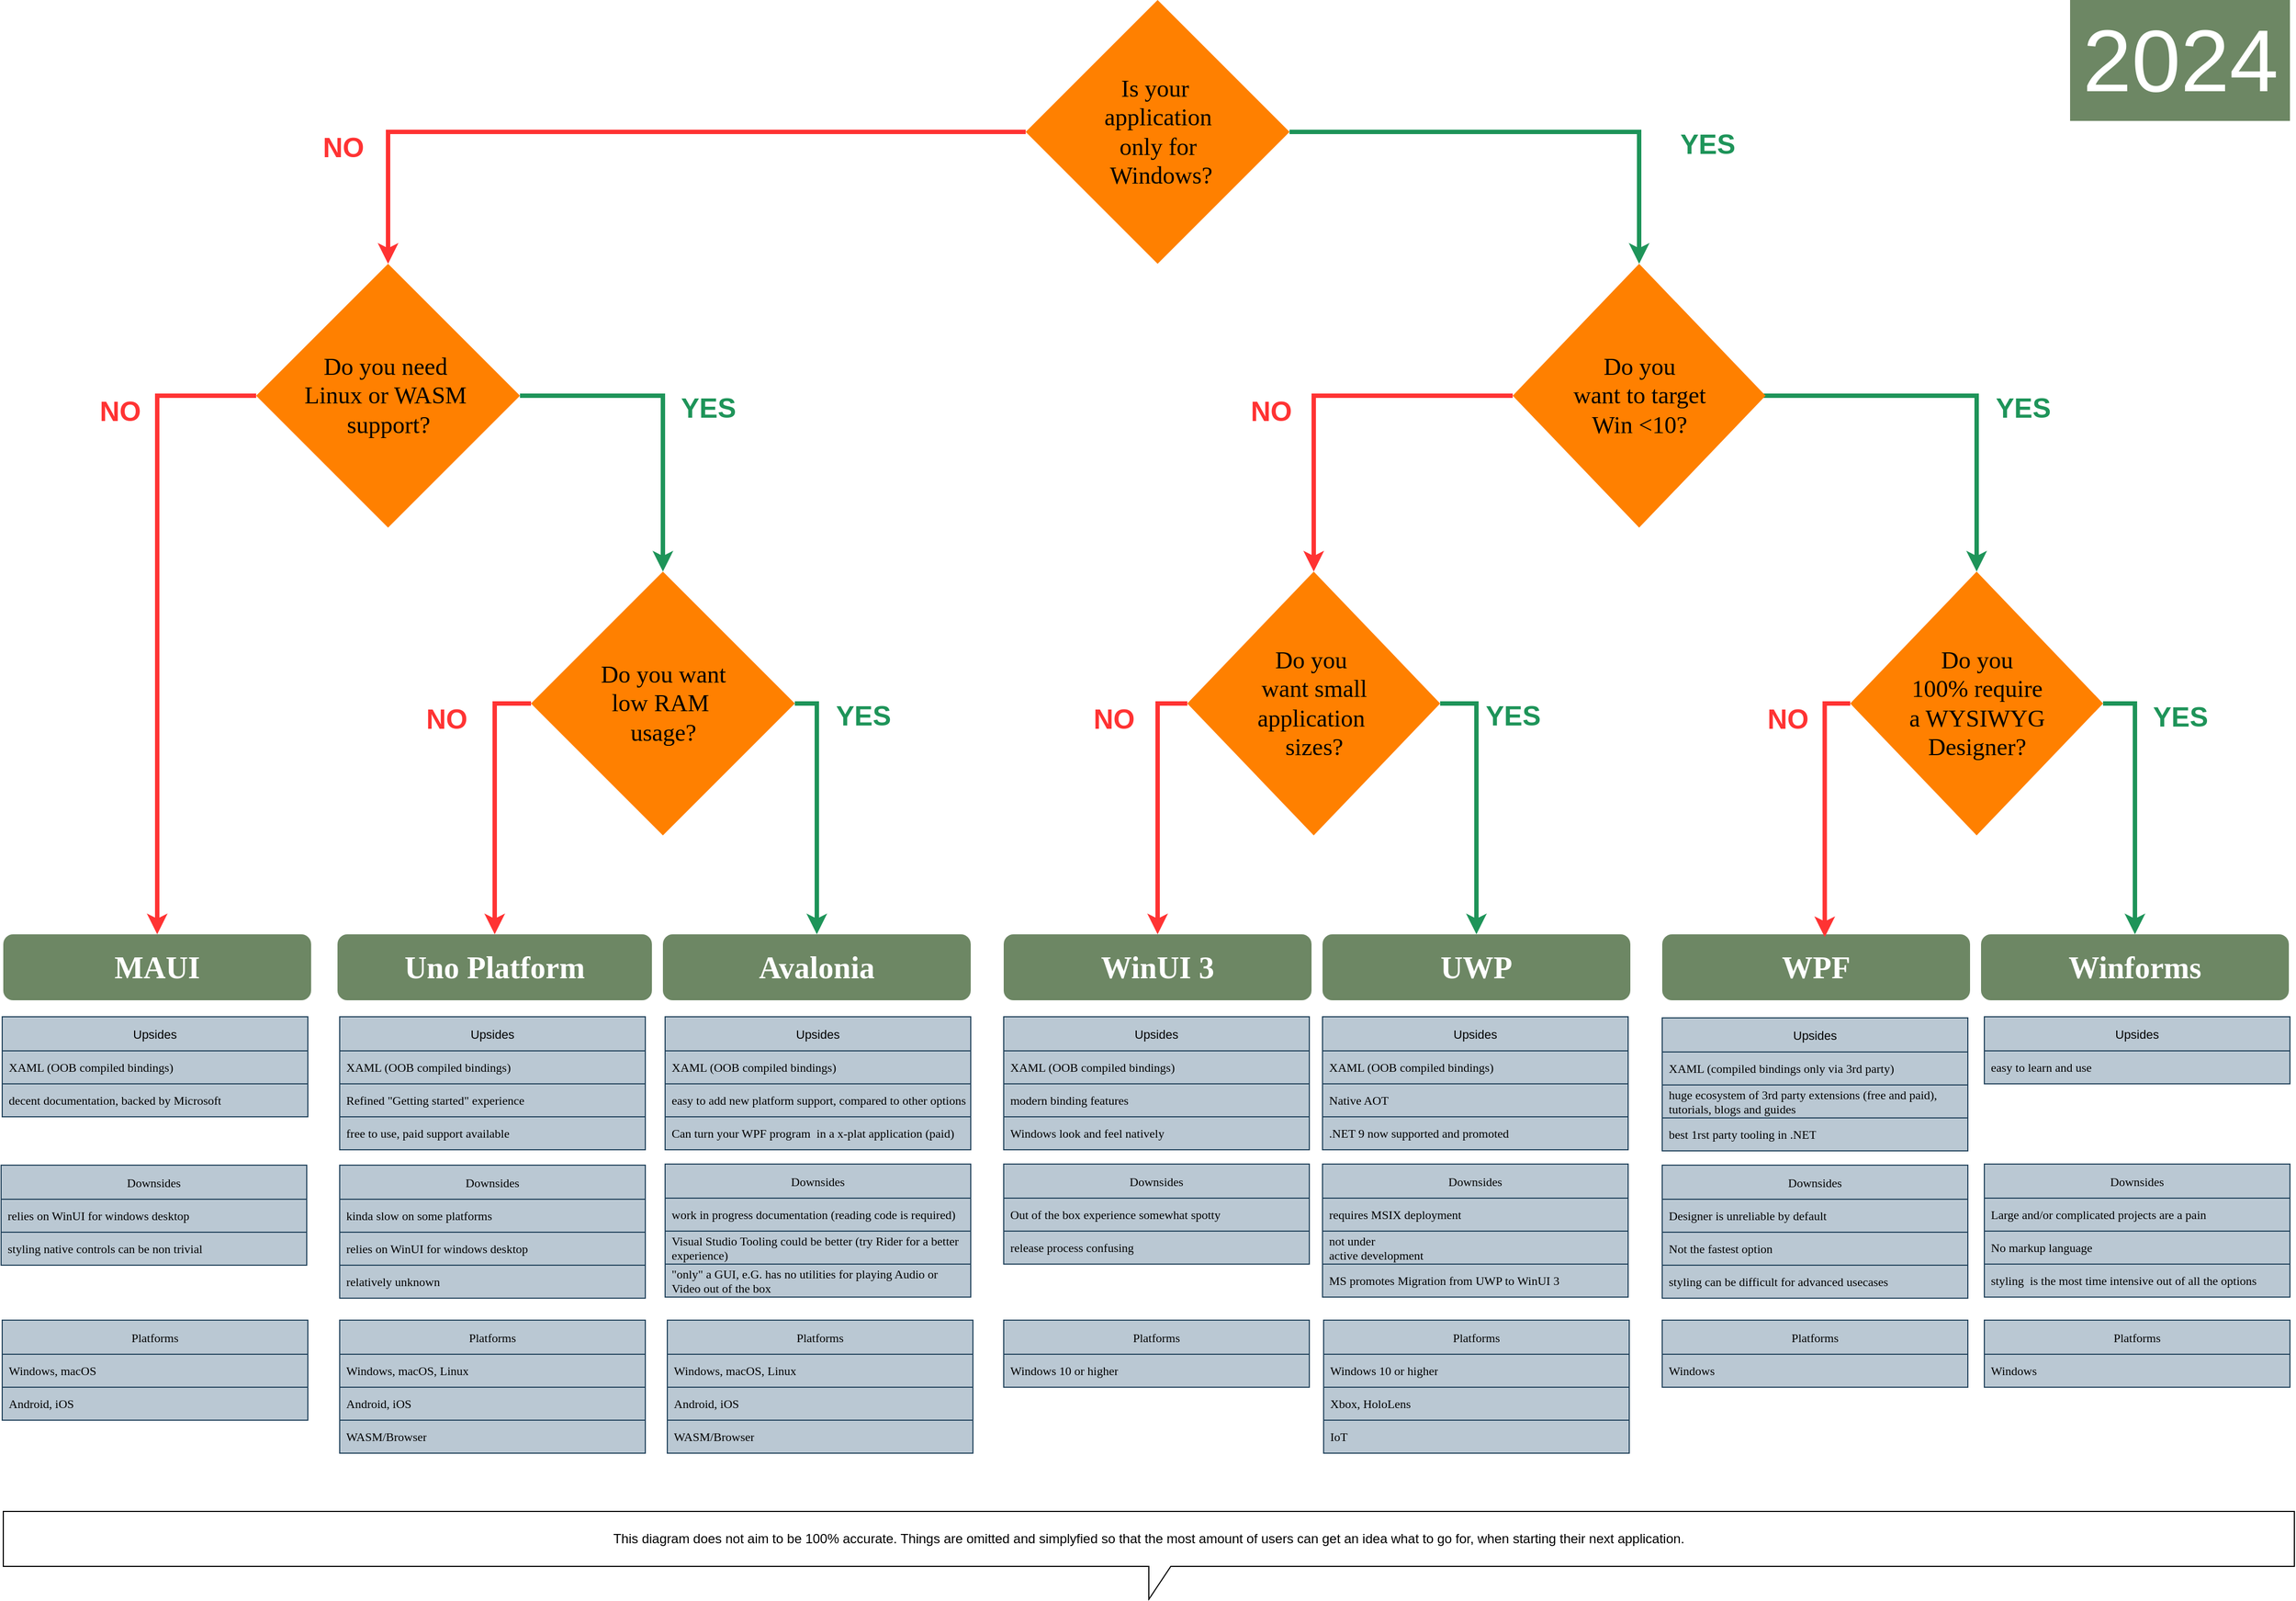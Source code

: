 <mxfile version="26.0.8">
  <diagram name="Page-1" id="c7558073-3199-34d8-9f00-42111426c3f3">
    <mxGraphModel dx="4649" dy="2638" grid="0" gridSize="10" guides="1" tooltips="1" connect="1" arrows="1" fold="1" page="1" pageScale="1" pageWidth="2336" pageHeight="1654" background="none" math="0" shadow="0">
      <root>
        <mxCell id="0" />
        <mxCell id="1" parent="0" />
        <mxCell id="wTMIAIhLb1rDDaJ3WAzP-104" style="edgeStyle=orthogonalEdgeStyle;rounded=0;orthogonalLoop=1;jettySize=auto;html=1;entryX=0.5;entryY=0;entryDx=0;entryDy=0;exitX=0;exitY=0.5;exitDx=0;exitDy=0;strokeColor=#FF3333;strokeWidth=4;align=center;verticalAlign=middle;fontFamily=Helvetica;fontSize=11;fontColor=default;labelBackgroundColor=default;endArrow=classic;fillColor=#cdeb8b;" parent="1" source="wTMIAIhLb1rDDaJ3WAzP-115" target="wTMIAIhLb1rDDaJ3WAzP-114" edge="1">
          <mxGeometry relative="1" as="geometry">
            <mxPoint x="439.5" y="50.0" as="sourcePoint" />
            <mxPoint x="168.52" y="79.82" as="targetPoint" />
          </mxGeometry>
        </mxCell>
        <mxCell id="wTMIAIhLb1rDDaJ3WAzP-105" style="edgeStyle=orthogonalEdgeStyle;rounded=0;orthogonalLoop=1;jettySize=auto;html=1;entryX=0.5;entryY=0;entryDx=0;entryDy=0;exitX=1;exitY=0.5;exitDx=0;exitDy=0;strokeColor=#1E9459;strokeWidth=4;align=center;verticalAlign=middle;fontFamily=Helvetica;fontSize=11;fontColor=default;labelBackgroundColor=default;endArrow=classic;fillColor=#cdeb8b;" parent="1" source="wTMIAIhLb1rDDaJ3WAzP-115" target="wTMIAIhLb1rDDaJ3WAzP-113" edge="1">
          <mxGeometry relative="1" as="geometry">
            <mxPoint x="720" y="50.0" as="sourcePoint" />
            <mxPoint x="980" y="80" as="targetPoint" />
          </mxGeometry>
        </mxCell>
        <mxCell id="wTMIAIhLb1rDDaJ3WAzP-106" value="MAUI" style="rounded=1;whiteSpace=wrap;html=1;fillColor=#6d8764;strokeColor=none;fontColor=#FFFFFF;fontFamily=Verdana;fontStyle=1;fontSize=28;" parent="1" vertex="1">
          <mxGeometry x="-160" y="810" width="280" height="60" as="geometry" />
        </mxCell>
        <mxCell id="wTMIAIhLb1rDDaJ3WAzP-107" value="Winforms" style="rounded=1;whiteSpace=wrap;html=1;fillColor=#6d8764;strokeColor=none;fontColor=#ffffff;fontFamily=Verdana;fontStyle=1;fontSize=28;" parent="1" vertex="1">
          <mxGeometry x="1639" y="810" width="280" height="60" as="geometry" />
        </mxCell>
        <mxCell id="wTMIAIhLb1rDDaJ3WAzP-108" value="WPF" style="rounded=1;whiteSpace=wrap;html=1;fillColor=#6d8764;strokeColor=none;fontColor=#ffffff;fontFamily=Verdana;fontStyle=1;align=center;verticalAlign=middle;fontSize=28;" parent="1" vertex="1">
          <mxGeometry x="1349" y="810" width="280" height="60" as="geometry" />
        </mxCell>
        <mxCell id="wTMIAIhLb1rDDaJ3WAzP-109" value="UWP" style="rounded=1;whiteSpace=wrap;html=1;fillColor=#6d8764;strokeColor=none;fontColor=#ffffff;fontFamily=Verdana;fontStyle=1;fontSize=28;" parent="1" vertex="1">
          <mxGeometry x="1040" y="810" width="280" height="60" as="geometry" />
        </mxCell>
        <mxCell id="wTMIAIhLb1rDDaJ3WAzP-110" value="&lt;div style=&quot;font-size: 28px;&quot;&gt;WinUI 3&lt;/div&gt;" style="rounded=1;whiteSpace=wrap;html=1;fillColor=#6d8764;strokeColor=none;fontColor=#ffffff;fontFamily=Verdana;fontStyle=1;fontSize=28;" parent="1" vertex="1">
          <mxGeometry x="750" y="810" width="280" height="60" as="geometry" />
        </mxCell>
        <mxCell id="wTMIAIhLb1rDDaJ3WAzP-111" value="Uno Platform" style="rounded=1;whiteSpace=wrap;html=1;fillColor=#6d8764;strokeColor=none;fontColor=#ffffff;fontFamily=Verdana;fontStyle=1;fontSize=28;" parent="1" vertex="1">
          <mxGeometry x="144" y="810" width="286" height="60" as="geometry" />
        </mxCell>
        <mxCell id="wTMIAIhLb1rDDaJ3WAzP-112" value="Avalonia" style="rounded=1;whiteSpace=wrap;html=1;fillColor=#6d8764;strokeColor=none;fontColor=#ffffff;fontFamily=Verdana;fontStyle=1;align=center;verticalAlign=middle;fontSize=28;" parent="1" vertex="1">
          <mxGeometry x="440" y="810" width="280" height="60" as="geometry" />
        </mxCell>
        <mxCell id="wTMIAIhLb1rDDaJ3WAzP-119" style="edgeStyle=orthogonalEdgeStyle;rounded=0;orthogonalLoop=1;jettySize=auto;html=1;entryX=0.5;entryY=0;entryDx=0;entryDy=0;exitX=0.974;exitY=0.5;exitDx=0;exitDy=0;strokeColor=#1E9459;strokeWidth=4;align=center;verticalAlign=middle;fontFamily=Helvetica;fontSize=11;fontColor=default;labelBackgroundColor=default;endArrow=classic;fillColor=#cdeb8b;exitPerimeter=0;" parent="1" source="wTMIAIhLb1rDDaJ3WAzP-113" target="wTMIAIhLb1rDDaJ3WAzP-118" edge="1">
          <mxGeometry relative="1" as="geometry" />
        </mxCell>
        <mxCell id="wTMIAIhLb1rDDaJ3WAzP-123" style="edgeStyle=orthogonalEdgeStyle;rounded=0;orthogonalLoop=1;jettySize=auto;html=1;entryX=0.5;entryY=0;entryDx=0;entryDy=0;strokeColor=#FF3333;strokeWidth=4;align=center;verticalAlign=middle;fontFamily=Helvetica;fontSize=11;fontColor=default;labelBackgroundColor=default;endArrow=classic;fillColor=#cdeb8b;" parent="1" source="wTMIAIhLb1rDDaJ3WAzP-113" target="wTMIAIhLb1rDDaJ3WAzP-122" edge="1">
          <mxGeometry relative="1" as="geometry" />
        </mxCell>
        <mxCell id="wTMIAIhLb1rDDaJ3WAzP-113" value="Do you&lt;br&gt;&lt;div&gt;want to target&lt;/div&gt;&lt;div&gt;Win &amp;lt;10?&lt;br&gt;&lt;/div&gt;" style="rhombus;html=1;fillColor=#FF8000;fontColor=#000000;strokeColor=none;fontFamily=Verdana;labelBorderColor=none;fontSize=22;spacingBottom=0;spacingTop=0;spacingLeft=0;align=center;verticalAlign=middle;fontStyle=0;spacing=2;" parent="1" vertex="1">
          <mxGeometry x="1213" y="200" width="230" height="240" as="geometry" />
        </mxCell>
        <mxCell id="wTMIAIhLb1rDDaJ3WAzP-126" style="edgeStyle=orthogonalEdgeStyle;rounded=0;orthogonalLoop=1;jettySize=auto;html=1;exitX=0;exitY=0.5;exitDx=0;exitDy=0;strokeColor=#FF3333;strokeWidth=4;align=center;verticalAlign=middle;fontFamily=Helvetica;fontSize=11;fontColor=default;labelBackgroundColor=default;endArrow=classic;fillColor=#cdeb8b;" parent="1" source="wTMIAIhLb1rDDaJ3WAzP-114" target="wTMIAIhLb1rDDaJ3WAzP-106" edge="1">
          <mxGeometry relative="1" as="geometry" />
        </mxCell>
        <mxCell id="wTMIAIhLb1rDDaJ3WAzP-127" style="edgeStyle=orthogonalEdgeStyle;rounded=0;orthogonalLoop=1;jettySize=auto;html=1;strokeColor=#1E9459;strokeWidth=4;align=center;verticalAlign=middle;fontFamily=Helvetica;fontSize=11;fontColor=default;labelBackgroundColor=default;endArrow=classic;fillColor=#cdeb8b;" parent="1" source="wTMIAIhLb1rDDaJ3WAzP-114" target="wTMIAIhLb1rDDaJ3WAzP-116" edge="1">
          <mxGeometry relative="1" as="geometry" />
        </mxCell>
        <mxCell id="wTMIAIhLb1rDDaJ3WAzP-114" value="&lt;div&gt;Do you need&amp;nbsp;&lt;/div&gt;&lt;div&gt;Linux or WASM&amp;nbsp;&lt;/div&gt;&lt;div&gt;support?&lt;br&gt;&lt;/div&gt;" style="rhombus;html=1;fillColor=#FF8000;fontColor=#000000;strokeColor=none;fontStyle=0;fontFamily=Verdana;fontSize=22;align=center;verticalAlign=middle;spacingTop=0;spacing=2;" parent="1" vertex="1">
          <mxGeometry x="70" y="200" width="240" height="240" as="geometry" />
        </mxCell>
        <mxCell id="wTMIAIhLb1rDDaJ3WAzP-115" value="&lt;div&gt;Is your&amp;nbsp;&lt;/div&gt;&lt;div&gt;application&lt;/div&gt;&lt;div&gt; only for&lt;/div&gt;&lt;div&gt;&amp;nbsp;Windows?&lt;/div&gt;" style="rhombus;html=1;fillColor=#FF8000;strokeColor=none;fontStyle=0;fontColor=#000000;fontFamily=Verdana;fontSize=22;align=center;verticalAlign=middle;spacingTop=0;spacing=2;" parent="1" vertex="1">
          <mxGeometry x="770" y="-40" width="240" height="240" as="geometry" />
        </mxCell>
        <mxCell id="wTMIAIhLb1rDDaJ3WAzP-117" style="edgeStyle=orthogonalEdgeStyle;rounded=0;orthogonalLoop=1;jettySize=auto;html=1;exitX=1;exitY=0.5;exitDx=0;exitDy=0;fillColor=#cdeb8b;strokeColor=#1E9459;strokeWidth=4;align=center;verticalAlign=middle;fontFamily=Helvetica;fontSize=11;fontColor=default;labelBackgroundColor=default;endArrow=classic;" parent="1" source="wTMIAIhLb1rDDaJ3WAzP-116" target="wTMIAIhLb1rDDaJ3WAzP-112" edge="1">
          <mxGeometry relative="1" as="geometry" />
        </mxCell>
        <mxCell id="wTMIAIhLb1rDDaJ3WAzP-128" style="edgeStyle=orthogonalEdgeStyle;rounded=0;orthogonalLoop=1;jettySize=auto;html=1;entryX=0.5;entryY=0;entryDx=0;entryDy=0;exitX=0;exitY=0.5;exitDx=0;exitDy=0;strokeColor=#FF3333;strokeWidth=4;align=center;verticalAlign=middle;fontFamily=Helvetica;fontSize=11;fontColor=default;labelBackgroundColor=default;endArrow=classic;fillColor=#cdeb8b;" parent="1" source="wTMIAIhLb1rDDaJ3WAzP-116" target="wTMIAIhLb1rDDaJ3WAzP-111" edge="1">
          <mxGeometry relative="1" as="geometry" />
        </mxCell>
        <mxCell id="wTMIAIhLb1rDDaJ3WAzP-116" value="Do you want&lt;br&gt;&lt;div&gt;low RAM&amp;nbsp;&lt;/div&gt;&lt;div&gt;usage?&lt;/div&gt;" style="rhombus;html=1;fillColor=#FF8000;fontColor=#000000;strokeColor=none;fontStyle=0;fontFamily=Verdana;fontSize=22;spacingTop=0;align=center;verticalAlign=middle;spacing=2;" parent="1" vertex="1">
          <mxGeometry x="320" y="480" width="240" height="240" as="geometry" />
        </mxCell>
        <mxCell id="wTMIAIhLb1rDDaJ3WAzP-121" style="edgeStyle=orthogonalEdgeStyle;rounded=0;orthogonalLoop=1;jettySize=auto;html=1;entryX=0.5;entryY=0;entryDx=0;entryDy=0;exitX=1;exitY=0.5;exitDx=0;exitDy=0;strokeColor=#1E9459;strokeWidth=4;align=center;verticalAlign=middle;fontFamily=Helvetica;fontSize=11;fontColor=default;labelBackgroundColor=default;endArrow=classic;fillColor=#cdeb8b;" parent="1" source="wTMIAIhLb1rDDaJ3WAzP-118" target="wTMIAIhLb1rDDaJ3WAzP-107" edge="1">
          <mxGeometry relative="1" as="geometry" />
        </mxCell>
        <mxCell id="wTMIAIhLb1rDDaJ3WAzP-133" value="YES" style="edgeLabel;html=1;align=center;verticalAlign=middle;resizable=0;points=[];fontFamily=Helvetica;fontSize=25;fontColor=#1e9459;labelBackgroundColor=none;fontStyle=1;" parent="wTMIAIhLb1rDDaJ3WAzP-121" vertex="1" connectable="0">
          <mxGeometry x="-0.236" y="1" relative="1" as="geometry">
            <mxPoint x="40" y="-52" as="offset" />
          </mxGeometry>
        </mxCell>
        <mxCell id="wTMIAIhLb1rDDaJ3WAzP-118" value="Do you&lt;br&gt;100% require&lt;br&gt;a WYSIWYG&lt;br&gt;Designer?" style="rhombus;html=1;fillColor=#FF8000;fontColor=#000000;strokeColor=none;fontStyle=0;fontFamily=Verdana;fontSize=22;horizontal=1;spacing=2;spacingTop=0;align=center;verticalAlign=middle;" parent="1" vertex="1">
          <mxGeometry x="1520" y="480" width="230" height="240" as="geometry" />
        </mxCell>
        <mxCell id="wTMIAIhLb1rDDaJ3WAzP-120" style="edgeStyle=orthogonalEdgeStyle;rounded=0;orthogonalLoop=1;jettySize=auto;html=1;entryX=0.528;entryY=0.042;entryDx=0;entryDy=0;entryPerimeter=0;exitX=0;exitY=0.5;exitDx=0;exitDy=0;strokeColor=#FF3333;strokeWidth=4;align=center;verticalAlign=middle;fontFamily=Helvetica;fontSize=11;fontColor=default;labelBackgroundColor=default;endArrow=classic;fillColor=#cdeb8b;" parent="1" source="wTMIAIhLb1rDDaJ3WAzP-118" target="wTMIAIhLb1rDDaJ3WAzP-108" edge="1">
          <mxGeometry relative="1" as="geometry" />
        </mxCell>
        <mxCell id="wTMIAIhLb1rDDaJ3WAzP-125" style="edgeStyle=orthogonalEdgeStyle;rounded=0;orthogonalLoop=1;jettySize=auto;html=1;entryX=0.5;entryY=0;entryDx=0;entryDy=0;exitX=1;exitY=0.5;exitDx=0;exitDy=0;strokeColor=#1E9459;strokeWidth=4;align=center;verticalAlign=middle;fontFamily=Helvetica;fontSize=11;fontColor=default;labelBackgroundColor=default;endArrow=classic;fillColor=#cdeb8b;" parent="1" source="wTMIAIhLb1rDDaJ3WAzP-122" target="wTMIAIhLb1rDDaJ3WAzP-109" edge="1">
          <mxGeometry relative="1" as="geometry" />
        </mxCell>
        <mxCell id="wTMIAIhLb1rDDaJ3WAzP-129" style="edgeStyle=orthogonalEdgeStyle;rounded=0;orthogonalLoop=1;jettySize=auto;html=1;entryX=0.5;entryY=0;entryDx=0;entryDy=0;exitX=0;exitY=0.5;exitDx=0;exitDy=0;strokeColor=#FF3333;strokeWidth=4;align=center;verticalAlign=middle;fontFamily=Helvetica;fontSize=11;fontColor=default;labelBackgroundColor=default;endArrow=classic;fillColor=#cdeb8b;" parent="1" source="wTMIAIhLb1rDDaJ3WAzP-122" target="wTMIAIhLb1rDDaJ3WAzP-110" edge="1">
          <mxGeometry relative="1" as="geometry" />
        </mxCell>
        <mxCell id="wTMIAIhLb1rDDaJ3WAzP-122" value="&lt;div&gt;Do you&amp;nbsp;&lt;/div&gt;&lt;div&gt;want small &lt;/div&gt;&lt;div&gt;application&amp;nbsp;&lt;/div&gt;&lt;div&gt;sizes?&lt;/div&gt;" style="rhombus;html=1;fillColor=#FF8000;fontColor=#000000;strokeColor=none;fontStyle=0;fontFamily=Verdana;fontSize=22;align=center;verticalAlign=middle;spacingTop=0;spacing=2;" parent="1" vertex="1">
          <mxGeometry x="917" y="480" width="230" height="240" as="geometry" />
        </mxCell>
        <mxCell id="wTMIAIhLb1rDDaJ3WAzP-140" value="Upsides" style="swimlane;fontStyle=0;childLayout=stackLayout;horizontal=1;startSize=31;horizontalStack=0;resizeParent=1;resizeParentMax=0;resizeLast=0;collapsible=1;marginBottom=0;whiteSpace=wrap;html=1;fontFamily=Helvetica;fontSize=11;labelBackgroundColor=none;fillColor=#bac8d3;strokeColor=#23445d;" parent="1" vertex="1">
          <mxGeometry x="1349" y="886" width="278" height="121" as="geometry">
            <mxRectangle x="750" y="886" width="74" height="30" as="alternateBounds" />
          </mxGeometry>
        </mxCell>
        <mxCell id="wTMIAIhLb1rDDaJ3WAzP-141" value="XAML (compiled bindings only via 3rd party)" style="text;strokeColor=#23445d;fillColor=#bac8d3;align=left;verticalAlign=middle;spacingLeft=4;spacingRight=4;overflow=hidden;points=[[0,0.5],[1,0.5]];portConstraint=eastwest;rotatable=0;whiteSpace=wrap;html=1;fontFamily=Verdana;fontSize=11;labelBackgroundColor=none;" parent="wTMIAIhLb1rDDaJ3WAzP-140" vertex="1">
          <mxGeometry y="31" width="278" height="30" as="geometry" />
        </mxCell>
        <mxCell id="wTMIAIhLb1rDDaJ3WAzP-142" value="huge ecosystem of 3rd party extensions (free and paid), tutorials, blogs and guides" style="text;strokeColor=#23445d;fillColor=#bac8d3;align=left;verticalAlign=middle;spacingLeft=4;spacingRight=4;overflow=hidden;points=[[0,0.5],[1,0.5]];portConstraint=eastwest;rotatable=0;whiteSpace=wrap;html=1;fontFamily=Verdana;fontSize=11;labelBackgroundColor=none;" parent="wTMIAIhLb1rDDaJ3WAzP-140" vertex="1">
          <mxGeometry y="61" width="278" height="30" as="geometry" />
        </mxCell>
        <mxCell id="wTMIAIhLb1rDDaJ3WAzP-143" value="best 1rst party tooling in .NET" style="text;strokeColor=#23445d;fillColor=#bac8d3;align=left;verticalAlign=middle;spacingLeft=4;spacingRight=4;overflow=hidden;points=[[0,0.5],[1,0.5]];portConstraint=eastwest;rotatable=0;whiteSpace=wrap;html=1;fontFamily=Verdana;fontSize=11;labelBackgroundColor=none;" parent="wTMIAIhLb1rDDaJ3WAzP-140" vertex="1">
          <mxGeometry y="91" width="278" height="30" as="geometry" />
        </mxCell>
        <mxCell id="wTMIAIhLb1rDDaJ3WAzP-145" value="Downsides" style="swimlane;fontStyle=0;childLayout=stackLayout;horizontal=1;startSize=31;horizontalStack=0;resizeParent=1;resizeParentMax=0;resizeLast=0;collapsible=1;marginBottom=0;whiteSpace=wrap;html=1;fontFamily=Verdana;fontSize=11;labelBackgroundColor=none;fillColor=#bac8d3;strokeColor=#23445d;" parent="1" vertex="1">
          <mxGeometry x="1349" y="1020" width="278" height="121" as="geometry">
            <mxRectangle x="750" y="886" width="74" height="30" as="alternateBounds" />
          </mxGeometry>
        </mxCell>
        <mxCell id="wTMIAIhLb1rDDaJ3WAzP-146" value="Designer is unreliable by default" style="text;strokeColor=#23445d;fillColor=#bac8d3;align=left;verticalAlign=middle;spacingLeft=4;spacingRight=4;overflow=hidden;points=[[0,0.5],[1,0.5]];portConstraint=eastwest;rotatable=0;whiteSpace=wrap;html=1;fontFamily=Verdana;fontSize=11;labelBackgroundColor=none;" parent="wTMIAIhLb1rDDaJ3WAzP-145" vertex="1">
          <mxGeometry y="31" width="278" height="30" as="geometry" />
        </mxCell>
        <mxCell id="wTMIAIhLb1rDDaJ3WAzP-147" value="Not the fastest option" style="text;strokeColor=#23445d;fillColor=#bac8d3;align=left;verticalAlign=middle;spacingLeft=4;spacingRight=4;overflow=hidden;points=[[0,0.5],[1,0.5]];portConstraint=eastwest;rotatable=0;whiteSpace=wrap;html=1;fontFamily=Verdana;fontSize=11;labelBackgroundColor=none;" parent="wTMIAIhLb1rDDaJ3WAzP-145" vertex="1">
          <mxGeometry y="61" width="278" height="30" as="geometry" />
        </mxCell>
        <mxCell id="wTMIAIhLb1rDDaJ3WAzP-148" value="styling can be difficult for advanced usecases" style="text;strokeColor=#23445d;fillColor=#bac8d3;align=left;verticalAlign=middle;spacingLeft=4;spacingRight=4;overflow=hidden;points=[[0,0.5],[1,0.5]];portConstraint=eastwest;rotatable=0;whiteSpace=wrap;html=1;fontFamily=Verdana;fontSize=11;labelBackgroundColor=none;" parent="wTMIAIhLb1rDDaJ3WAzP-145" vertex="1">
          <mxGeometry y="91" width="278" height="30" as="geometry" />
        </mxCell>
        <mxCell id="wTMIAIhLb1rDDaJ3WAzP-149" value="Upsides" style="swimlane;fontStyle=0;childLayout=stackLayout;horizontal=1;startSize=31;horizontalStack=0;resizeParent=1;resizeParentMax=0;resizeLast=0;collapsible=1;marginBottom=0;whiteSpace=wrap;html=1;fontFamily=Helvetica;fontSize=11;labelBackgroundColor=none;fillColor=#bac8d3;strokeColor=#23445d;" parent="1" vertex="1">
          <mxGeometry x="1642" y="885" width="278" height="61" as="geometry">
            <mxRectangle x="750" y="886" width="74" height="30" as="alternateBounds" />
          </mxGeometry>
        </mxCell>
        <mxCell id="wTMIAIhLb1rDDaJ3WAzP-150" value="easy to learn and use" style="text;strokeColor=#23445d;fillColor=#bac8d3;align=left;verticalAlign=middle;spacingLeft=4;spacingRight=4;overflow=hidden;points=[[0,0.5],[1,0.5]];portConstraint=eastwest;rotatable=0;whiteSpace=wrap;html=1;fontFamily=Verdana;fontSize=11;labelBackgroundColor=none;" parent="wTMIAIhLb1rDDaJ3WAzP-149" vertex="1">
          <mxGeometry y="31" width="278" height="30" as="geometry" />
        </mxCell>
        <mxCell id="wTMIAIhLb1rDDaJ3WAzP-153" value="Downsides" style="swimlane;fontStyle=0;childLayout=stackLayout;horizontal=1;startSize=31;horizontalStack=0;resizeParent=1;resizeParentMax=0;resizeLast=0;collapsible=1;marginBottom=0;whiteSpace=wrap;html=1;fontFamily=Verdana;fontSize=11;labelBackgroundColor=none;fillColor=#bac8d3;strokeColor=#23445d;" parent="1" vertex="1">
          <mxGeometry x="1642" y="1019" width="278" height="121" as="geometry">
            <mxRectangle x="750" y="886" width="74" height="30" as="alternateBounds" />
          </mxGeometry>
        </mxCell>
        <mxCell id="wTMIAIhLb1rDDaJ3WAzP-154" value="Large and/or complicated projects are a pain" style="text;strokeColor=#23445d;fillColor=#bac8d3;align=left;verticalAlign=middle;spacingLeft=4;spacingRight=4;overflow=hidden;points=[[0,0.5],[1,0.5]];portConstraint=eastwest;rotatable=0;whiteSpace=wrap;html=1;fontFamily=Verdana;fontSize=11;labelBackgroundColor=none;" parent="wTMIAIhLb1rDDaJ3WAzP-153" vertex="1">
          <mxGeometry y="31" width="278" height="30" as="geometry" />
        </mxCell>
        <mxCell id="wTMIAIhLb1rDDaJ3WAzP-155" value="No markup language" style="text;strokeColor=#23445d;fillColor=#bac8d3;align=left;verticalAlign=middle;spacingLeft=4;spacingRight=4;overflow=hidden;points=[[0,0.5],[1,0.5]];portConstraint=eastwest;rotatable=0;whiteSpace=wrap;html=1;fontFamily=Verdana;fontSize=11;labelBackgroundColor=none;" parent="wTMIAIhLb1rDDaJ3WAzP-153" vertex="1">
          <mxGeometry y="61" width="278" height="30" as="geometry" />
        </mxCell>
        <mxCell id="wTMIAIhLb1rDDaJ3WAzP-156" value="styling&amp;nbsp; is the most time intensive out of all the options" style="text;strokeColor=#23445d;fillColor=#bac8d3;align=left;verticalAlign=middle;spacingLeft=4;spacingRight=4;overflow=hidden;points=[[0,0.5],[1,0.5]];portConstraint=eastwest;rotatable=0;whiteSpace=wrap;html=1;fontFamily=Verdana;fontSize=11;labelBackgroundColor=none;" parent="wTMIAIhLb1rDDaJ3WAzP-153" vertex="1">
          <mxGeometry y="91" width="278" height="30" as="geometry" />
        </mxCell>
        <mxCell id="wTMIAIhLb1rDDaJ3WAzP-157" value="Upsides" style="swimlane;fontStyle=0;childLayout=stackLayout;horizontal=1;startSize=31;horizontalStack=0;resizeParent=1;resizeParentMax=0;resizeLast=0;collapsible=1;marginBottom=0;whiteSpace=wrap;html=1;fontFamily=Helvetica;fontSize=11;labelBackgroundColor=none;fillColor=#bac8d3;strokeColor=#23445d;" parent="1" vertex="1">
          <mxGeometry x="-161" y="885" width="278" height="91" as="geometry">
            <mxRectangle x="750" y="886" width="74" height="30" as="alternateBounds" />
          </mxGeometry>
        </mxCell>
        <mxCell id="wTMIAIhLb1rDDaJ3WAzP-158" value="XAML (OOB compiled bindings)" style="text;strokeColor=#23445d;fillColor=#bac8d3;align=left;verticalAlign=middle;spacingLeft=4;spacingRight=4;overflow=hidden;points=[[0,0.5],[1,0.5]];portConstraint=eastwest;rotatable=0;whiteSpace=wrap;html=1;fontFamily=Verdana;fontSize=11;labelBackgroundColor=none;" parent="wTMIAIhLb1rDDaJ3WAzP-157" vertex="1">
          <mxGeometry y="31" width="278" height="30" as="geometry" />
        </mxCell>
        <mxCell id="wTMIAIhLb1rDDaJ3WAzP-159" value="decent documentation, backed by Microsoft" style="text;strokeColor=#23445d;fillColor=#bac8d3;align=left;verticalAlign=middle;spacingLeft=4;spacingRight=4;overflow=hidden;points=[[0,0.5],[1,0.5]];portConstraint=eastwest;rotatable=0;whiteSpace=wrap;html=1;fontFamily=Verdana;fontSize=11;labelBackgroundColor=none;" parent="wTMIAIhLb1rDDaJ3WAzP-157" vertex="1">
          <mxGeometry y="61" width="278" height="30" as="geometry" />
        </mxCell>
        <mxCell id="wTMIAIhLb1rDDaJ3WAzP-161" value="Downsides" style="swimlane;fontStyle=0;childLayout=stackLayout;horizontal=1;startSize=31;horizontalStack=0;resizeParent=1;resizeParentMax=0;resizeLast=0;collapsible=1;marginBottom=0;whiteSpace=wrap;html=1;fontFamily=Verdana;fontSize=11;labelBackgroundColor=none;fillColor=#bac8d3;strokeColor=#23445d;" parent="1" vertex="1">
          <mxGeometry x="-162" y="1020" width="278" height="91" as="geometry">
            <mxRectangle x="750" y="886" width="74" height="30" as="alternateBounds" />
          </mxGeometry>
        </mxCell>
        <mxCell id="wTMIAIhLb1rDDaJ3WAzP-162" value="relies on WinUI for windows desktop" style="text;strokeColor=#23445d;fillColor=#bac8d3;align=left;verticalAlign=middle;spacingLeft=4;spacingRight=4;overflow=hidden;points=[[0,0.5],[1,0.5]];portConstraint=eastwest;rotatable=0;whiteSpace=wrap;html=1;fontFamily=Verdana;fontSize=11;labelBackgroundColor=none;" parent="wTMIAIhLb1rDDaJ3WAzP-161" vertex="1">
          <mxGeometry y="31" width="278" height="30" as="geometry" />
        </mxCell>
        <mxCell id="wTMIAIhLb1rDDaJ3WAzP-163" value="styling native controls can be non trivial" style="text;strokeColor=#23445d;fillColor=#bac8d3;align=left;verticalAlign=middle;spacingLeft=4;spacingRight=4;overflow=hidden;points=[[0,0.5],[1,0.5]];portConstraint=eastwest;rotatable=0;whiteSpace=wrap;html=1;fontFamily=Verdana;fontSize=11;labelBackgroundColor=none;" parent="wTMIAIhLb1rDDaJ3WAzP-161" vertex="1">
          <mxGeometry y="61" width="278" height="30" as="geometry" />
        </mxCell>
        <mxCell id="wTMIAIhLb1rDDaJ3WAzP-165" value="Upsides" style="swimlane;fontStyle=0;childLayout=stackLayout;horizontal=1;startSize=31;horizontalStack=0;resizeParent=1;resizeParentMax=0;resizeLast=0;collapsible=1;marginBottom=0;whiteSpace=wrap;html=1;fontFamily=Helvetica;fontSize=11;labelBackgroundColor=none;fillColor=#bac8d3;strokeColor=#23445d;" parent="1" vertex="1">
          <mxGeometry x="146" y="885" width="278" height="121" as="geometry">
            <mxRectangle x="750" y="886" width="74" height="30" as="alternateBounds" />
          </mxGeometry>
        </mxCell>
        <mxCell id="wTMIAIhLb1rDDaJ3WAzP-166" value="XAML (OOB compiled bindings)" style="text;strokeColor=#23445d;fillColor=#bac8d3;align=left;verticalAlign=middle;spacingLeft=4;spacingRight=4;overflow=hidden;points=[[0,0.5],[1,0.5]];portConstraint=eastwest;rotatable=0;whiteSpace=wrap;html=1;fontFamily=Verdana;fontSize=11;labelBackgroundColor=none;" parent="wTMIAIhLb1rDDaJ3WAzP-165" vertex="1">
          <mxGeometry y="31" width="278" height="30" as="geometry" />
        </mxCell>
        <mxCell id="ISvKkOD4mDOg9t0SeC71-9" value="Refined &quot;Getting started&quot; experience" style="text;strokeColor=#23445d;fillColor=#bac8d3;align=left;verticalAlign=middle;spacingLeft=4;spacingRight=4;overflow=hidden;points=[[0,0.5],[1,0.5]];portConstraint=eastwest;rotatable=0;whiteSpace=wrap;html=1;fontFamily=Verdana;fontSize=11;labelBackgroundColor=none;" parent="wTMIAIhLb1rDDaJ3WAzP-165" vertex="1">
          <mxGeometry y="61" width="278" height="30" as="geometry" />
        </mxCell>
        <mxCell id="wTMIAIhLb1rDDaJ3WAzP-167" value="free to use, paid support available" style="text;strokeColor=#23445d;fillColor=#bac8d3;align=left;verticalAlign=middle;spacingLeft=4;spacingRight=4;overflow=hidden;points=[[0,0.5],[1,0.5]];portConstraint=eastwest;rotatable=0;whiteSpace=wrap;html=1;fontFamily=Verdana;fontSize=11;labelBackgroundColor=none;" parent="wTMIAIhLb1rDDaJ3WAzP-165" vertex="1">
          <mxGeometry y="91" width="278" height="30" as="geometry" />
        </mxCell>
        <mxCell id="wTMIAIhLb1rDDaJ3WAzP-173" value="Upsides" style="swimlane;fontStyle=0;childLayout=stackLayout;horizontal=1;startSize=31;horizontalStack=0;resizeParent=1;resizeParentMax=0;resizeLast=0;collapsible=1;marginBottom=0;whiteSpace=wrap;html=1;fontFamily=Helvetica;fontSize=11;labelBackgroundColor=none;fillColor=#bac8d3;strokeColor=#23445d;" parent="1" vertex="1">
          <mxGeometry x="442" y="885" width="278" height="121" as="geometry">
            <mxRectangle x="750" y="886" width="74" height="30" as="alternateBounds" />
          </mxGeometry>
        </mxCell>
        <mxCell id="wTMIAIhLb1rDDaJ3WAzP-174" value="XAML (OOB compiled bindings)" style="text;strokeColor=#23445d;fillColor=#bac8d3;align=left;verticalAlign=middle;spacingLeft=4;spacingRight=4;overflow=hidden;points=[[0,0.5],[1,0.5]];portConstraint=eastwest;rotatable=0;whiteSpace=wrap;html=1;fontFamily=Verdana;fontSize=11;labelBackgroundColor=none;" parent="wTMIAIhLb1rDDaJ3WAzP-173" vertex="1">
          <mxGeometry y="31" width="278" height="30" as="geometry" />
        </mxCell>
        <mxCell id="wTMIAIhLb1rDDaJ3WAzP-175" value="easy to add new platform support, compared to other options" style="text;strokeColor=#23445d;fillColor=#bac8d3;align=left;verticalAlign=middle;spacingLeft=4;spacingRight=4;overflow=hidden;points=[[0,0.5],[1,0.5]];portConstraint=eastwest;rotatable=0;whiteSpace=wrap;html=1;fontFamily=Verdana;fontSize=11;labelBackgroundColor=none;" parent="wTMIAIhLb1rDDaJ3WAzP-173" vertex="1">
          <mxGeometry y="61" width="278" height="30" as="geometry" />
        </mxCell>
        <mxCell id="wTMIAIhLb1rDDaJ3WAzP-176" value="Can turn your WPF program&amp;nbsp; in a x-plat application (paid)" style="text;strokeColor=#23445d;fillColor=#bac8d3;align=left;verticalAlign=middle;spacingLeft=4;spacingRight=4;overflow=hidden;points=[[0,0.5],[1,0.5]];portConstraint=eastwest;rotatable=0;whiteSpace=wrap;html=1;fontFamily=Verdana;fontSize=11;labelBackgroundColor=none;" parent="wTMIAIhLb1rDDaJ3WAzP-173" vertex="1">
          <mxGeometry y="91" width="278" height="30" as="geometry" />
        </mxCell>
        <mxCell id="wTMIAIhLb1rDDaJ3WAzP-177" value="Downsides" style="swimlane;fontStyle=0;childLayout=stackLayout;horizontal=1;startSize=31;horizontalStack=0;resizeParent=1;resizeParentMax=0;resizeLast=0;collapsible=1;marginBottom=0;whiteSpace=wrap;html=1;fontFamily=Verdana;fontSize=11;labelBackgroundColor=none;fillColor=#bac8d3;strokeColor=#23445d;" parent="1" vertex="1">
          <mxGeometry x="442" y="1019" width="278" height="121" as="geometry">
            <mxRectangle x="750" y="886" width="74" height="30" as="alternateBounds" />
          </mxGeometry>
        </mxCell>
        <mxCell id="wTMIAIhLb1rDDaJ3WAzP-178" value="work in progress documentation (reading code is required)" style="text;strokeColor=#23445d;fillColor=#bac8d3;align=left;verticalAlign=middle;spacingLeft=4;spacingRight=4;overflow=hidden;points=[[0,0.5],[1,0.5]];portConstraint=eastwest;rotatable=0;whiteSpace=wrap;html=1;fontFamily=Verdana;fontSize=11;labelBackgroundColor=none;" parent="wTMIAIhLb1rDDaJ3WAzP-177" vertex="1">
          <mxGeometry y="31" width="278" height="30" as="geometry" />
        </mxCell>
        <mxCell id="wTMIAIhLb1rDDaJ3WAzP-179" value="Visual Studio Tooling could be better (try Rider for a better experience)" style="text;strokeColor=#23445d;fillColor=#bac8d3;align=left;verticalAlign=middle;spacingLeft=4;spacingRight=4;overflow=hidden;points=[[0,0.5],[1,0.5]];portConstraint=eastwest;rotatable=0;whiteSpace=wrap;html=1;fontFamily=Verdana;fontSize=11;labelBackgroundColor=none;" parent="wTMIAIhLb1rDDaJ3WAzP-177" vertex="1">
          <mxGeometry y="61" width="278" height="30" as="geometry" />
        </mxCell>
        <mxCell id="wTMIAIhLb1rDDaJ3WAzP-180" value="&quot;only&quot; a GUI, e.G. has no utilities for playing Audio or Video out of the box" style="text;strokeColor=#23445d;fillColor=#bac8d3;align=left;verticalAlign=middle;spacingLeft=4;spacingRight=4;overflow=hidden;points=[[0,0.5],[1,0.5]];portConstraint=eastwest;rotatable=0;whiteSpace=wrap;html=1;fontFamily=Verdana;fontSize=11;labelBackgroundColor=none;" parent="wTMIAIhLb1rDDaJ3WAzP-177" vertex="1">
          <mxGeometry y="91" width="278" height="30" as="geometry" />
        </mxCell>
        <mxCell id="wTMIAIhLb1rDDaJ3WAzP-187" value="Upsides" style="swimlane;fontStyle=0;childLayout=stackLayout;horizontal=1;startSize=31;horizontalStack=0;resizeParent=1;resizeParentMax=0;resizeLast=0;collapsible=1;marginBottom=0;whiteSpace=wrap;html=1;fontFamily=Helvetica;fontSize=11;labelBackgroundColor=none;fillColor=#bac8d3;strokeColor=#23445d;" parent="1" vertex="1">
          <mxGeometry x="750" y="885" width="278" height="121" as="geometry">
            <mxRectangle x="750" y="886" width="74" height="30" as="alternateBounds" />
          </mxGeometry>
        </mxCell>
        <mxCell id="wTMIAIhLb1rDDaJ3WAzP-188" value="XAML (OOB compiled bindings)" style="text;strokeColor=#23445d;fillColor=#bac8d3;align=left;verticalAlign=middle;spacingLeft=4;spacingRight=4;overflow=hidden;points=[[0,0.5],[1,0.5]];portConstraint=eastwest;rotatable=0;whiteSpace=wrap;html=1;fontFamily=Verdana;fontSize=11;labelBackgroundColor=none;" parent="wTMIAIhLb1rDDaJ3WAzP-187" vertex="1">
          <mxGeometry y="31" width="278" height="30" as="geometry" />
        </mxCell>
        <mxCell id="wTMIAIhLb1rDDaJ3WAzP-189" value="modern binding features" style="text;strokeColor=#23445d;fillColor=#bac8d3;align=left;verticalAlign=middle;spacingLeft=4;spacingRight=4;overflow=hidden;points=[[0,0.5],[1,0.5]];portConstraint=eastwest;rotatable=0;whiteSpace=wrap;html=1;fontFamily=Verdana;fontSize=11;labelBackgroundColor=none;" parent="wTMIAIhLb1rDDaJ3WAzP-187" vertex="1">
          <mxGeometry y="61" width="278" height="30" as="geometry" />
        </mxCell>
        <mxCell id="wTMIAIhLb1rDDaJ3WAzP-190" value="Windows look and feel natively" style="text;strokeColor=#23445d;fillColor=#bac8d3;align=left;verticalAlign=middle;spacingLeft=4;spacingRight=4;overflow=hidden;points=[[0,0.5],[1,0.5]];portConstraint=eastwest;rotatable=0;whiteSpace=wrap;html=1;fontFamily=Verdana;fontSize=11;labelBackgroundColor=none;" parent="wTMIAIhLb1rDDaJ3WAzP-187" vertex="1">
          <mxGeometry y="91" width="278" height="30" as="geometry" />
        </mxCell>
        <mxCell id="wTMIAIhLb1rDDaJ3WAzP-191" value="Downsides" style="swimlane;fontStyle=0;childLayout=stackLayout;horizontal=1;startSize=31;horizontalStack=0;resizeParent=1;resizeParentMax=0;resizeLast=0;collapsible=1;marginBottom=0;whiteSpace=wrap;html=1;fontFamily=Verdana;fontSize=11;labelBackgroundColor=none;fillColor=#bac8d3;strokeColor=#23445d;" parent="1" vertex="1">
          <mxGeometry x="750" y="1019" width="278" height="91" as="geometry">
            <mxRectangle x="750" y="886" width="74" height="30" as="alternateBounds" />
          </mxGeometry>
        </mxCell>
        <mxCell id="wTMIAIhLb1rDDaJ3WAzP-192" value="Out of the box experience somewhat spotty" style="text;strokeColor=#23445d;fillColor=#bac8d3;align=left;verticalAlign=middle;spacingLeft=4;spacingRight=4;overflow=hidden;points=[[0,0.5],[1,0.5]];portConstraint=eastwest;rotatable=0;whiteSpace=wrap;html=1;fontFamily=Verdana;fontSize=11;labelBackgroundColor=none;" parent="wTMIAIhLb1rDDaJ3WAzP-191" vertex="1">
          <mxGeometry y="31" width="278" height="30" as="geometry" />
        </mxCell>
        <mxCell id="wTMIAIhLb1rDDaJ3WAzP-193" value="release process confusing" style="text;strokeColor=#23445d;fillColor=#bac8d3;align=left;verticalAlign=middle;spacingLeft=4;spacingRight=4;overflow=hidden;points=[[0,0.5],[1,0.5]];portConstraint=eastwest;rotatable=0;whiteSpace=wrap;html=1;fontFamily=Verdana;fontSize=11;labelBackgroundColor=none;" parent="wTMIAIhLb1rDDaJ3WAzP-191" vertex="1">
          <mxGeometry y="61" width="278" height="30" as="geometry" />
        </mxCell>
        <mxCell id="wTMIAIhLb1rDDaJ3WAzP-195" value="Upsides" style="swimlane;fontStyle=0;childLayout=stackLayout;horizontal=1;startSize=31;horizontalStack=0;resizeParent=1;resizeParentMax=0;resizeLast=0;collapsible=1;marginBottom=0;whiteSpace=wrap;html=1;fontFamily=Helvetica;fontSize=11;labelBackgroundColor=none;fillColor=#bac8d3;strokeColor=#23445d;" parent="1" vertex="1">
          <mxGeometry x="1040" y="885" width="278" height="121" as="geometry">
            <mxRectangle x="750" y="886" width="74" height="30" as="alternateBounds" />
          </mxGeometry>
        </mxCell>
        <mxCell id="wTMIAIhLb1rDDaJ3WAzP-196" value="XAML (OOB compiled bindings)" style="text;strokeColor=#23445d;fillColor=#bac8d3;align=left;verticalAlign=middle;spacingLeft=4;spacingRight=4;overflow=hidden;points=[[0,0.5],[1,0.5]];portConstraint=eastwest;rotatable=0;whiteSpace=wrap;html=1;fontFamily=Verdana;fontSize=11;labelBackgroundColor=none;" parent="wTMIAIhLb1rDDaJ3WAzP-195" vertex="1">
          <mxGeometry y="31" width="278" height="30" as="geometry" />
        </mxCell>
        <mxCell id="wTMIAIhLb1rDDaJ3WAzP-198" value="Native AOT" style="text;strokeColor=#23445d;fillColor=#bac8d3;align=left;verticalAlign=middle;spacingLeft=4;spacingRight=4;overflow=hidden;points=[[0,0.5],[1,0.5]];portConstraint=eastwest;rotatable=0;whiteSpace=wrap;html=1;fontFamily=Verdana;fontSize=11;labelBackgroundColor=none;" parent="wTMIAIhLb1rDDaJ3WAzP-195" vertex="1">
          <mxGeometry y="61" width="278" height="30" as="geometry" />
        </mxCell>
        <mxCell id="xdJJaL6qFP0YAjZWF80N-1" value=".NET 9 now supported and promoted" style="text;strokeColor=#23445d;fillColor=#bac8d3;align=left;verticalAlign=middle;spacingLeft=4;spacingRight=4;overflow=hidden;points=[[0,0.5],[1,0.5]];portConstraint=eastwest;rotatable=0;whiteSpace=wrap;html=1;fontFamily=Verdana;fontSize=11;labelBackgroundColor=none;" parent="wTMIAIhLb1rDDaJ3WAzP-195" vertex="1">
          <mxGeometry y="91" width="278" height="30" as="geometry" />
        </mxCell>
        <mxCell id="wTMIAIhLb1rDDaJ3WAzP-199" value="Downsides" style="swimlane;fontStyle=0;childLayout=stackLayout;horizontal=1;startSize=31;horizontalStack=0;resizeParent=1;resizeParentMax=0;resizeLast=0;collapsible=1;marginBottom=0;whiteSpace=wrap;html=1;fontFamily=Verdana;fontSize=11;labelBackgroundColor=none;fillColor=#bac8d3;strokeColor=#23445d;" parent="1" vertex="1">
          <mxGeometry x="1040" y="1019" width="278" height="121" as="geometry">
            <mxRectangle x="750" y="886" width="74" height="30" as="alternateBounds" />
          </mxGeometry>
        </mxCell>
        <mxCell id="wTMIAIhLb1rDDaJ3WAzP-202" value="&lt;span&gt;requires MSIX deployment&lt;/span&gt;" style="text;strokeColor=#23445d;fillColor=#bac8d3;align=left;verticalAlign=middle;spacingLeft=4;spacingRight=4;overflow=hidden;points=[[0,0.5],[1,0.5]];portConstraint=eastwest;rotatable=0;whiteSpace=wrap;html=1;fontFamily=Verdana;fontSize=11;labelBackgroundColor=none;" parent="wTMIAIhLb1rDDaJ3WAzP-199" vertex="1">
          <mxGeometry y="31" width="278" height="30" as="geometry" />
        </mxCell>
        <mxCell id="ISvKkOD4mDOg9t0SeC71-12" value="not under&lt;br/&gt;active development" style="text;strokeColor=#23445d;fillColor=#bac8d3;align=left;verticalAlign=middle;spacingLeft=4;spacingRight=4;overflow=hidden;points=[[0,0.5],[1,0.5]];portConstraint=eastwest;rotatable=0;whiteSpace=wrap;html=1;fontFamily=Verdana;fontSize=11;labelBackgroundColor=none;" parent="wTMIAIhLb1rDDaJ3WAzP-199" vertex="1">
          <mxGeometry y="61" width="278" height="30" as="geometry" />
        </mxCell>
        <mxCell id="xdJJaL6qFP0YAjZWF80N-2" value="MS promotes Migration from UWP to WinUI 3" style="text;strokeColor=#23445d;fillColor=#bac8d3;align=left;verticalAlign=middle;spacingLeft=4;spacingRight=4;overflow=hidden;points=[[0,0.5],[1,0.5]];portConstraint=eastwest;rotatable=0;whiteSpace=wrap;html=1;fontFamily=Verdana;fontSize=11;labelBackgroundColor=none;" parent="wTMIAIhLb1rDDaJ3WAzP-199" vertex="1">
          <mxGeometry y="91" width="278" height="30" as="geometry" />
        </mxCell>
        <mxCell id="wTMIAIhLb1rDDaJ3WAzP-204" value="Platforms" style="swimlane;fontStyle=0;childLayout=stackLayout;horizontal=1;startSize=31;horizontalStack=0;resizeParent=1;resizeParentMax=0;resizeLast=0;collapsible=1;marginBottom=0;whiteSpace=wrap;html=1;fontFamily=Verdana;fontSize=11;labelBackgroundColor=none;fillColor=#bac8d3;strokeColor=#23445d;" parent="1" vertex="1">
          <mxGeometry x="444" y="1161" width="278" height="121" as="geometry">
            <mxRectangle x="750" y="886" width="74" height="30" as="alternateBounds" />
          </mxGeometry>
        </mxCell>
        <mxCell id="wTMIAIhLb1rDDaJ3WAzP-205" value="Windows,&amp;nbsp;macOS, Linux" style="text;strokeColor=#23445d;fillColor=#bac8d3;align=left;verticalAlign=middle;spacingLeft=4;spacingRight=4;overflow=hidden;points=[[0,0.5],[1,0.5]];portConstraint=eastwest;rotatable=0;whiteSpace=wrap;html=1;fontFamily=Verdana;fontSize=11;labelBackgroundColor=none;" parent="wTMIAIhLb1rDDaJ3WAzP-204" vertex="1">
          <mxGeometry y="31" width="278" height="30" as="geometry" />
        </mxCell>
        <mxCell id="wTMIAIhLb1rDDaJ3WAzP-206" value="Android, iOS" style="text;strokeColor=#23445d;fillColor=#bac8d3;align=left;verticalAlign=middle;spacingLeft=4;spacingRight=4;overflow=hidden;points=[[0,0.5],[1,0.5]];portConstraint=eastwest;rotatable=0;whiteSpace=wrap;html=1;fontFamily=Verdana;fontSize=11;labelBackgroundColor=none;" parent="wTMIAIhLb1rDDaJ3WAzP-204" vertex="1">
          <mxGeometry y="61" width="278" height="30" as="geometry" />
        </mxCell>
        <mxCell id="wTMIAIhLb1rDDaJ3WAzP-207" value="WASM/Browser" style="text;strokeColor=#23445d;fillColor=#bac8d3;align=left;verticalAlign=middle;spacingLeft=4;spacingRight=4;overflow=hidden;points=[[0,0.5],[1,0.5]];portConstraint=eastwest;rotatable=0;whiteSpace=wrap;html=1;fontFamily=Verdana;fontSize=11;labelBackgroundColor=none;" parent="wTMIAIhLb1rDDaJ3WAzP-204" vertex="1">
          <mxGeometry y="91" width="278" height="30" as="geometry" />
        </mxCell>
        <mxCell id="wTMIAIhLb1rDDaJ3WAzP-208" value="Platforms" style="swimlane;fontStyle=0;childLayout=stackLayout;horizontal=1;startSize=31;horizontalStack=0;resizeParent=1;resizeParentMax=0;resizeLast=0;collapsible=1;marginBottom=0;whiteSpace=wrap;html=1;fontFamily=Verdana;fontSize=11;labelBackgroundColor=none;fillColor=#bac8d3;strokeColor=#23445d;" parent="1" vertex="1">
          <mxGeometry x="146" y="1161" width="278" height="121" as="geometry">
            <mxRectangle x="750" y="886" width="74" height="30" as="alternateBounds" />
          </mxGeometry>
        </mxCell>
        <mxCell id="wTMIAIhLb1rDDaJ3WAzP-209" value="Windows,&amp;nbsp;macOS, Linux" style="text;strokeColor=#23445d;fillColor=#bac8d3;align=left;verticalAlign=middle;spacingLeft=4;spacingRight=4;overflow=hidden;points=[[0,0.5],[1,0.5]];portConstraint=eastwest;rotatable=0;whiteSpace=wrap;html=1;fontFamily=Verdana;fontSize=11;labelBackgroundColor=none;" parent="wTMIAIhLb1rDDaJ3WAzP-208" vertex="1">
          <mxGeometry y="31" width="278" height="30" as="geometry" />
        </mxCell>
        <mxCell id="wTMIAIhLb1rDDaJ3WAzP-210" value="Android, iOS" style="text;strokeColor=#23445d;fillColor=#bac8d3;align=left;verticalAlign=middle;spacingLeft=4;spacingRight=4;overflow=hidden;points=[[0,0.5],[1,0.5]];portConstraint=eastwest;rotatable=0;whiteSpace=wrap;html=1;fontFamily=Verdana;fontSize=11;labelBackgroundColor=none;" parent="wTMIAIhLb1rDDaJ3WAzP-208" vertex="1">
          <mxGeometry y="61" width="278" height="30" as="geometry" />
        </mxCell>
        <mxCell id="wTMIAIhLb1rDDaJ3WAzP-211" value="WASM/Browser" style="text;strokeColor=#23445d;fillColor=#bac8d3;align=left;verticalAlign=middle;spacingLeft=4;spacingRight=4;overflow=hidden;points=[[0,0.5],[1,0.5]];portConstraint=eastwest;rotatable=0;whiteSpace=wrap;html=1;fontFamily=Verdana;fontSize=11;labelBackgroundColor=none;" parent="wTMIAIhLb1rDDaJ3WAzP-208" vertex="1">
          <mxGeometry y="91" width="278" height="30" as="geometry" />
        </mxCell>
        <mxCell id="wTMIAIhLb1rDDaJ3WAzP-216" value="Platforms" style="swimlane;fontStyle=0;childLayout=stackLayout;horizontal=1;startSize=31;horizontalStack=0;resizeParent=1;resizeParentMax=0;resizeLast=0;collapsible=1;marginBottom=0;whiteSpace=wrap;html=1;fontFamily=Verdana;fontSize=11;labelBackgroundColor=none;fillColor=#bac8d3;strokeColor=#23445d;" parent="1" vertex="1">
          <mxGeometry x="1349" y="1161" width="278" height="61" as="geometry">
            <mxRectangle x="750" y="886" width="74" height="30" as="alternateBounds" />
          </mxGeometry>
        </mxCell>
        <mxCell id="wTMIAIhLb1rDDaJ3WAzP-217" value="Windows" style="text;strokeColor=#23445d;fillColor=#bac8d3;align=left;verticalAlign=middle;spacingLeft=4;spacingRight=4;overflow=hidden;points=[[0,0.5],[1,0.5]];portConstraint=eastwest;rotatable=0;whiteSpace=wrap;html=1;fontFamily=Verdana;fontSize=11;labelBackgroundColor=none;" parent="wTMIAIhLb1rDDaJ3WAzP-216" vertex="1">
          <mxGeometry y="31" width="278" height="30" as="geometry" />
        </mxCell>
        <mxCell id="wTMIAIhLb1rDDaJ3WAzP-220" value="Platforms" style="swimlane;fontStyle=0;childLayout=stackLayout;horizontal=1;startSize=31;horizontalStack=0;resizeParent=1;resizeParentMax=0;resizeLast=0;collapsible=1;marginBottom=0;whiteSpace=wrap;html=1;fontFamily=Verdana;fontSize=11;labelBackgroundColor=none;fillColor=#bac8d3;strokeColor=#23445d;" parent="1" vertex="1">
          <mxGeometry x="1642" y="1161" width="278" height="61" as="geometry">
            <mxRectangle x="750" y="886" width="74" height="30" as="alternateBounds" />
          </mxGeometry>
        </mxCell>
        <mxCell id="wTMIAIhLb1rDDaJ3WAzP-221" value="Windows" style="text;strokeColor=#23445d;fillColor=#bac8d3;align=left;verticalAlign=middle;spacingLeft=4;spacingRight=4;overflow=hidden;points=[[0,0.5],[1,0.5]];portConstraint=eastwest;rotatable=0;whiteSpace=wrap;html=1;fontFamily=Verdana;fontSize=11;labelBackgroundColor=none;" parent="wTMIAIhLb1rDDaJ3WAzP-220" vertex="1">
          <mxGeometry y="31" width="278" height="30" as="geometry" />
        </mxCell>
        <mxCell id="wTMIAIhLb1rDDaJ3WAzP-222" value="Platforms" style="swimlane;fontStyle=0;childLayout=stackLayout;horizontal=1;startSize=31;horizontalStack=0;resizeParent=1;resizeParentMax=0;resizeLast=0;collapsible=1;marginBottom=0;whiteSpace=wrap;html=1;fontFamily=Verdana;fontSize=11;labelBackgroundColor=none;fillColor=#bac8d3;strokeColor=#23445d;" parent="1" vertex="1">
          <mxGeometry x="750" y="1161" width="278" height="61" as="geometry">
            <mxRectangle x="750" y="886" width="74" height="30" as="alternateBounds" />
          </mxGeometry>
        </mxCell>
        <mxCell id="wTMIAIhLb1rDDaJ3WAzP-223" value="Windows 10 or higher" style="text;strokeColor=#23445d;fillColor=#bac8d3;align=left;verticalAlign=middle;spacingLeft=4;spacingRight=4;overflow=hidden;points=[[0,0.5],[1,0.5]];portConstraint=eastwest;rotatable=0;whiteSpace=wrap;html=1;fontFamily=Verdana;fontSize=11;labelBackgroundColor=none;" parent="wTMIAIhLb1rDDaJ3WAzP-222" vertex="1">
          <mxGeometry y="31" width="278" height="30" as="geometry" />
        </mxCell>
        <mxCell id="wTMIAIhLb1rDDaJ3WAzP-226" value="Platforms" style="swimlane;fontStyle=0;childLayout=stackLayout;horizontal=1;startSize=31;horizontalStack=0;resizeParent=1;resizeParentMax=0;resizeLast=0;collapsible=1;marginBottom=0;whiteSpace=wrap;html=1;fontFamily=Verdana;fontSize=11;labelBackgroundColor=none;fillColor=#bac8d3;strokeColor=#23445d;" parent="1" vertex="1">
          <mxGeometry x="1041" y="1161" width="278" height="121" as="geometry">
            <mxRectangle x="750" y="886" width="74" height="30" as="alternateBounds" />
          </mxGeometry>
        </mxCell>
        <mxCell id="wTMIAIhLb1rDDaJ3WAzP-227" value="Windows 10 or higher" style="text;strokeColor=#23445d;fillColor=#bac8d3;align=left;verticalAlign=middle;spacingLeft=4;spacingRight=4;overflow=hidden;points=[[0,0.5],[1,0.5]];portConstraint=eastwest;rotatable=0;whiteSpace=wrap;html=1;fontFamily=Verdana;fontSize=11;labelBackgroundColor=none;" parent="wTMIAIhLb1rDDaJ3WAzP-226" vertex="1">
          <mxGeometry y="31" width="278" height="30" as="geometry" />
        </mxCell>
        <mxCell id="wTMIAIhLb1rDDaJ3WAzP-228" value="Xbox, HoloLens" style="text;strokeColor=#23445d;fillColor=#bac8d3;align=left;verticalAlign=middle;spacingLeft=4;spacingRight=4;overflow=hidden;points=[[0,0.5],[1,0.5]];portConstraint=eastwest;rotatable=0;whiteSpace=wrap;html=1;fontFamily=Verdana;fontSize=11;labelBackgroundColor=none;" parent="wTMIAIhLb1rDDaJ3WAzP-226" vertex="1">
          <mxGeometry y="61" width="278" height="30" as="geometry" />
        </mxCell>
        <mxCell id="wTMIAIhLb1rDDaJ3WAzP-229" value="IoT" style="text;strokeColor=#23445d;fillColor=#bac8d3;align=left;verticalAlign=middle;spacingLeft=4;spacingRight=4;overflow=hidden;points=[[0,0.5],[1,0.5]];portConstraint=eastwest;rotatable=0;whiteSpace=wrap;html=1;fontFamily=Verdana;fontSize=11;labelBackgroundColor=none;" parent="wTMIAIhLb1rDDaJ3WAzP-226" vertex="1">
          <mxGeometry y="91" width="278" height="30" as="geometry" />
        </mxCell>
        <mxCell id="3AxYILLmAzXixTQnEcl8-1" value="YES" style="edgeLabel;html=1;align=center;verticalAlign=middle;resizable=0;points=[];fontFamily=Helvetica;fontSize=25;fontColor=#1e9459;labelBackgroundColor=none;fontStyle=1;" parent="1" vertex="1" connectable="0">
          <mxGeometry x="1213" y="609.999" as="geometry" />
        </mxCell>
        <mxCell id="3AxYILLmAzXixTQnEcl8-2" value="YES" style="edgeLabel;html=1;align=center;verticalAlign=middle;resizable=0;points=[];fontFamily=Helvetica;fontSize=25;fontColor=#1e9459;labelBackgroundColor=none;fontStyle=1;" parent="1" vertex="1" connectable="0">
          <mxGeometry x="1677" y="329.999" as="geometry" />
        </mxCell>
        <mxCell id="3AxYILLmAzXixTQnEcl8-3" value="YES" style="edgeLabel;html=1;align=center;verticalAlign=middle;resizable=0;points=[];fontFamily=Helvetica;fontSize=25;fontColor=#1e9459;labelBackgroundColor=none;fontStyle=1;" parent="1" vertex="1" connectable="0">
          <mxGeometry x="1390" y="89.999" as="geometry" />
        </mxCell>
        <mxCell id="3AxYILLmAzXixTQnEcl8-4" value="YES" style="edgeLabel;html=1;align=center;verticalAlign=middle;resizable=0;points=[];fontFamily=Helvetica;fontSize=25;fontColor=#1e9459;labelBackgroundColor=none;fontStyle=1;" parent="1" vertex="1" connectable="0">
          <mxGeometry x="622" y="609.999" as="geometry" />
        </mxCell>
        <mxCell id="3AxYILLmAzXixTQnEcl8-5" value="YES" style="edgeLabel;html=1;align=center;verticalAlign=middle;resizable=0;points=[];fontFamily=Helvetica;fontSize=25;fontColor=#1e9459;labelBackgroundColor=none;fontStyle=1;" parent="1" vertex="1" connectable="0">
          <mxGeometry x="481" y="329.999" as="geometry" />
        </mxCell>
        <mxCell id="3AxYILLmAzXixTQnEcl8-6" value="NO" style="edgeLabel;html=1;align=center;verticalAlign=middle;resizable=0;points=[];fontFamily=Helvetica;fontSize=25;fontColor=#FF3333;labelBackgroundColor=none;fontStyle=1;" parent="1" vertex="1" connectable="0">
          <mxGeometry x="146" y="89.999" as="geometry">
            <mxPoint x="3" y="3" as="offset" />
          </mxGeometry>
        </mxCell>
        <mxCell id="3AxYILLmAzXixTQnEcl8-7" value="NO" style="edgeLabel;html=1;align=center;verticalAlign=middle;resizable=0;points=[];fontFamily=Helvetica;fontSize=25;fontColor=#FF3333;labelBackgroundColor=none;fontStyle=1;" parent="1" vertex="1" connectable="0">
          <mxGeometry x="-57" y="329.999" as="geometry">
            <mxPoint x="3" y="3" as="offset" />
          </mxGeometry>
        </mxCell>
        <mxCell id="3AxYILLmAzXixTQnEcl8-8" value="NO" style="edgeLabel;html=1;align=center;verticalAlign=middle;resizable=0;points=[];fontFamily=Helvetica;fontSize=25;fontColor=#FF3333;labelBackgroundColor=none;fontStyle=1;" parent="1" vertex="1" connectable="0">
          <mxGeometry x="990" y="329.999" as="geometry">
            <mxPoint x="3" y="3" as="offset" />
          </mxGeometry>
        </mxCell>
        <mxCell id="3AxYILLmAzXixTQnEcl8-9" value="NO" style="edgeLabel;html=1;align=center;verticalAlign=middle;resizable=0;points=[];fontFamily=Helvetica;fontSize=25;fontColor=#FF3333;labelBackgroundColor=none;fontStyle=1;" parent="1" vertex="1" connectable="0">
          <mxGeometry x="240" y="609.999" as="geometry">
            <mxPoint x="3" y="3" as="offset" />
          </mxGeometry>
        </mxCell>
        <mxCell id="3AxYILLmAzXixTQnEcl8-10" value="NO" style="edgeLabel;html=1;align=center;verticalAlign=middle;resizable=0;points=[];fontFamily=Helvetica;fontSize=25;fontColor=#FF3333;labelBackgroundColor=none;fontStyle=1;" parent="1" vertex="1" connectable="0">
          <mxGeometry x="1460" y="609.999" as="geometry">
            <mxPoint x="3" y="3" as="offset" />
          </mxGeometry>
        </mxCell>
        <mxCell id="3AxYILLmAzXixTQnEcl8-11" value="NO" style="edgeLabel;html=1;align=center;verticalAlign=middle;resizable=0;points=[];fontFamily=Helvetica;fontSize=25;fontColor=#FF3333;labelBackgroundColor=none;fontStyle=1;" parent="1" vertex="1" connectable="0">
          <mxGeometry x="847" y="609.999" as="geometry">
            <mxPoint x="3" y="3" as="offset" />
          </mxGeometry>
        </mxCell>
        <mxCell id="ISvKkOD4mDOg9t0SeC71-1" value="Platforms" style="swimlane;fontStyle=0;childLayout=stackLayout;horizontal=1;startSize=31;horizontalStack=0;resizeParent=1;resizeParentMax=0;resizeLast=0;collapsible=1;marginBottom=0;whiteSpace=wrap;html=1;fontFamily=Verdana;fontSize=11;labelBackgroundColor=none;fillColor=#bac8d3;strokeColor=#23445d;" parent="1" vertex="1">
          <mxGeometry x="-161" y="1161" width="278" height="91" as="geometry">
            <mxRectangle x="750" y="886" width="74" height="30" as="alternateBounds" />
          </mxGeometry>
        </mxCell>
        <mxCell id="ISvKkOD4mDOg9t0SeC71-2" value="Windows, macOS" style="text;strokeColor=#23445d;fillColor=#bac8d3;align=left;verticalAlign=middle;spacingLeft=4;spacingRight=4;overflow=hidden;points=[[0,0.5],[1,0.5]];portConstraint=eastwest;rotatable=0;whiteSpace=wrap;html=1;fontFamily=Verdana;fontSize=11;labelBackgroundColor=none;" parent="ISvKkOD4mDOg9t0SeC71-1" vertex="1">
          <mxGeometry y="31" width="278" height="30" as="geometry" />
        </mxCell>
        <mxCell id="ISvKkOD4mDOg9t0SeC71-3" value="Android, iOS" style="text;strokeColor=#23445d;fillColor=#bac8d3;align=left;verticalAlign=middle;spacingLeft=4;spacingRight=4;overflow=hidden;points=[[0,0.5],[1,0.5]];portConstraint=eastwest;rotatable=0;whiteSpace=wrap;html=1;fontFamily=Verdana;fontSize=11;labelBackgroundColor=none;" parent="ISvKkOD4mDOg9t0SeC71-1" vertex="1">
          <mxGeometry y="61" width="278" height="30" as="geometry" />
        </mxCell>
        <mxCell id="ISvKkOD4mDOg9t0SeC71-5" value="Downsides" style="swimlane;fontStyle=0;childLayout=stackLayout;horizontal=1;startSize=31;horizontalStack=0;resizeParent=1;resizeParentMax=0;resizeLast=0;collapsible=1;marginBottom=0;whiteSpace=wrap;html=1;fontFamily=Verdana;fontSize=11;labelBackgroundColor=none;fillColor=#bac8d3;strokeColor=#23445d;" parent="1" vertex="1">
          <mxGeometry x="146" y="1020" width="278" height="121" as="geometry">
            <mxRectangle x="750" y="886" width="74" height="30" as="alternateBounds" />
          </mxGeometry>
        </mxCell>
        <mxCell id="ISvKkOD4mDOg9t0SeC71-6" value="kinda slow on some platforms" style="text;strokeColor=#23445d;fillColor=#bac8d3;align=left;verticalAlign=middle;spacingLeft=4;spacingRight=4;overflow=hidden;points=[[0,0.5],[1,0.5]];portConstraint=eastwest;rotatable=0;whiteSpace=wrap;html=1;fontFamily=Verdana;fontSize=11;labelBackgroundColor=none;" parent="ISvKkOD4mDOg9t0SeC71-5" vertex="1">
          <mxGeometry y="31" width="278" height="30" as="geometry" />
        </mxCell>
        <mxCell id="ISvKkOD4mDOg9t0SeC71-8" value="relies on WinUI for windows desktop" style="text;strokeColor=#23445d;fillColor=#bac8d3;align=left;verticalAlign=middle;spacingLeft=4;spacingRight=4;overflow=hidden;points=[[0,0.5],[1,0.5]];portConstraint=eastwest;rotatable=0;whiteSpace=wrap;html=1;fontFamily=Verdana;fontSize=11;labelBackgroundColor=none;" parent="ISvKkOD4mDOg9t0SeC71-5" vertex="1">
          <mxGeometry y="61" width="278" height="30" as="geometry" />
        </mxCell>
        <mxCell id="ISvKkOD4mDOg9t0SeC71-7" value="relatively unknown" style="text;strokeColor=#23445d;fillColor=#bac8d3;align=left;verticalAlign=middle;spacingLeft=4;spacingRight=4;overflow=hidden;points=[[0,0.5],[1,0.5]];portConstraint=eastwest;rotatable=0;whiteSpace=wrap;html=1;fontFamily=Verdana;fontSize=11;labelBackgroundColor=none;" parent="ISvKkOD4mDOg9t0SeC71-5" vertex="1">
          <mxGeometry y="91" width="278" height="30" as="geometry" />
        </mxCell>
        <mxCell id="ISvKkOD4mDOg9t0SeC71-11" value="&lt;font style=&quot;font-size: 80px;&quot;&gt;2024&lt;/font&gt;" style="text;html=1;align=center;verticalAlign=middle;resizable=0;points=[];autosize=1;strokeColor=none;fillColor=#6D8764;fontColor=#FFFFFF;" parent="1" vertex="1">
          <mxGeometry x="1720" y="-40" width="200" height="110" as="geometry" />
        </mxCell>
        <mxCell id="euK3r-AzVkilbJ8NS9Lv-1" value="This diagram does not aim to be 100% accurate. Things are omitted and simplyfied so that the most amount of users can get an idea what to go for, when starting their next application. " style="shape=callout;whiteSpace=wrap;html=1;perimeter=calloutPerimeter;" vertex="1" parent="1">
          <mxGeometry x="-160" y="1335" width="2084" height="80" as="geometry" />
        </mxCell>
      </root>
    </mxGraphModel>
  </diagram>
</mxfile>
